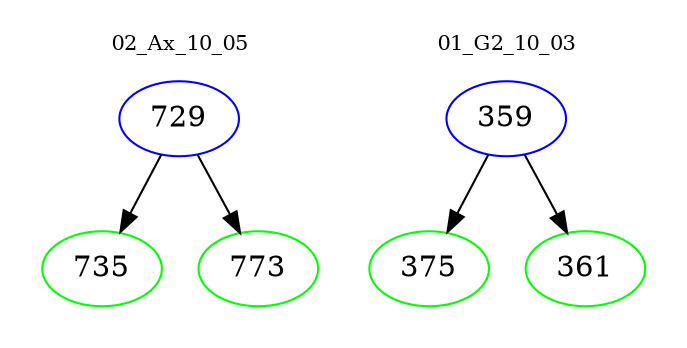 digraph{
subgraph cluster_0 {
color = white
label = "02_Ax_10_05";
fontsize=10;
T0_729 [label="729", color="blue"]
T0_729 -> T0_735 [color="black"]
T0_735 [label="735", color="green"]
T0_729 -> T0_773 [color="black"]
T0_773 [label="773", color="green"]
}
subgraph cluster_1 {
color = white
label = "01_G2_10_03";
fontsize=10;
T1_359 [label="359", color="blue"]
T1_359 -> T1_375 [color="black"]
T1_375 [label="375", color="green"]
T1_359 -> T1_361 [color="black"]
T1_361 [label="361", color="green"]
}
}
